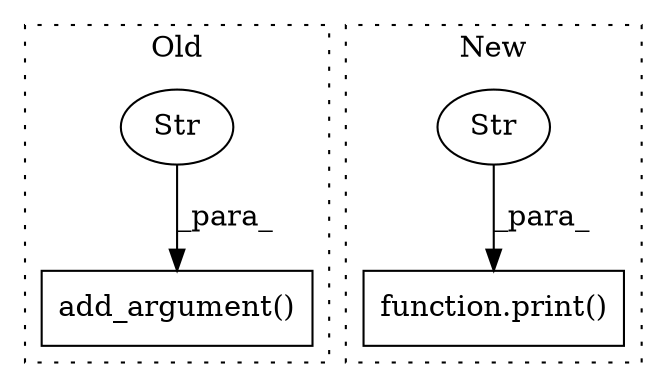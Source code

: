 digraph G {
subgraph cluster0 {
1 [label="add_argument()" a="75" s="17105,17142" l="20,99" shape="box"];
3 [label="Str" a="66" s="17125" l="17" shape="ellipse"];
label = "Old";
style="dotted";
}
subgraph cluster1 {
2 [label="function.print()" a="75" s="26647,26657" l="6,16" shape="box"];
4 [label="Str" a="66" s="26653" l="4" shape="ellipse"];
label = "New";
style="dotted";
}
3 -> 1 [label="_para_"];
4 -> 2 [label="_para_"];
}
